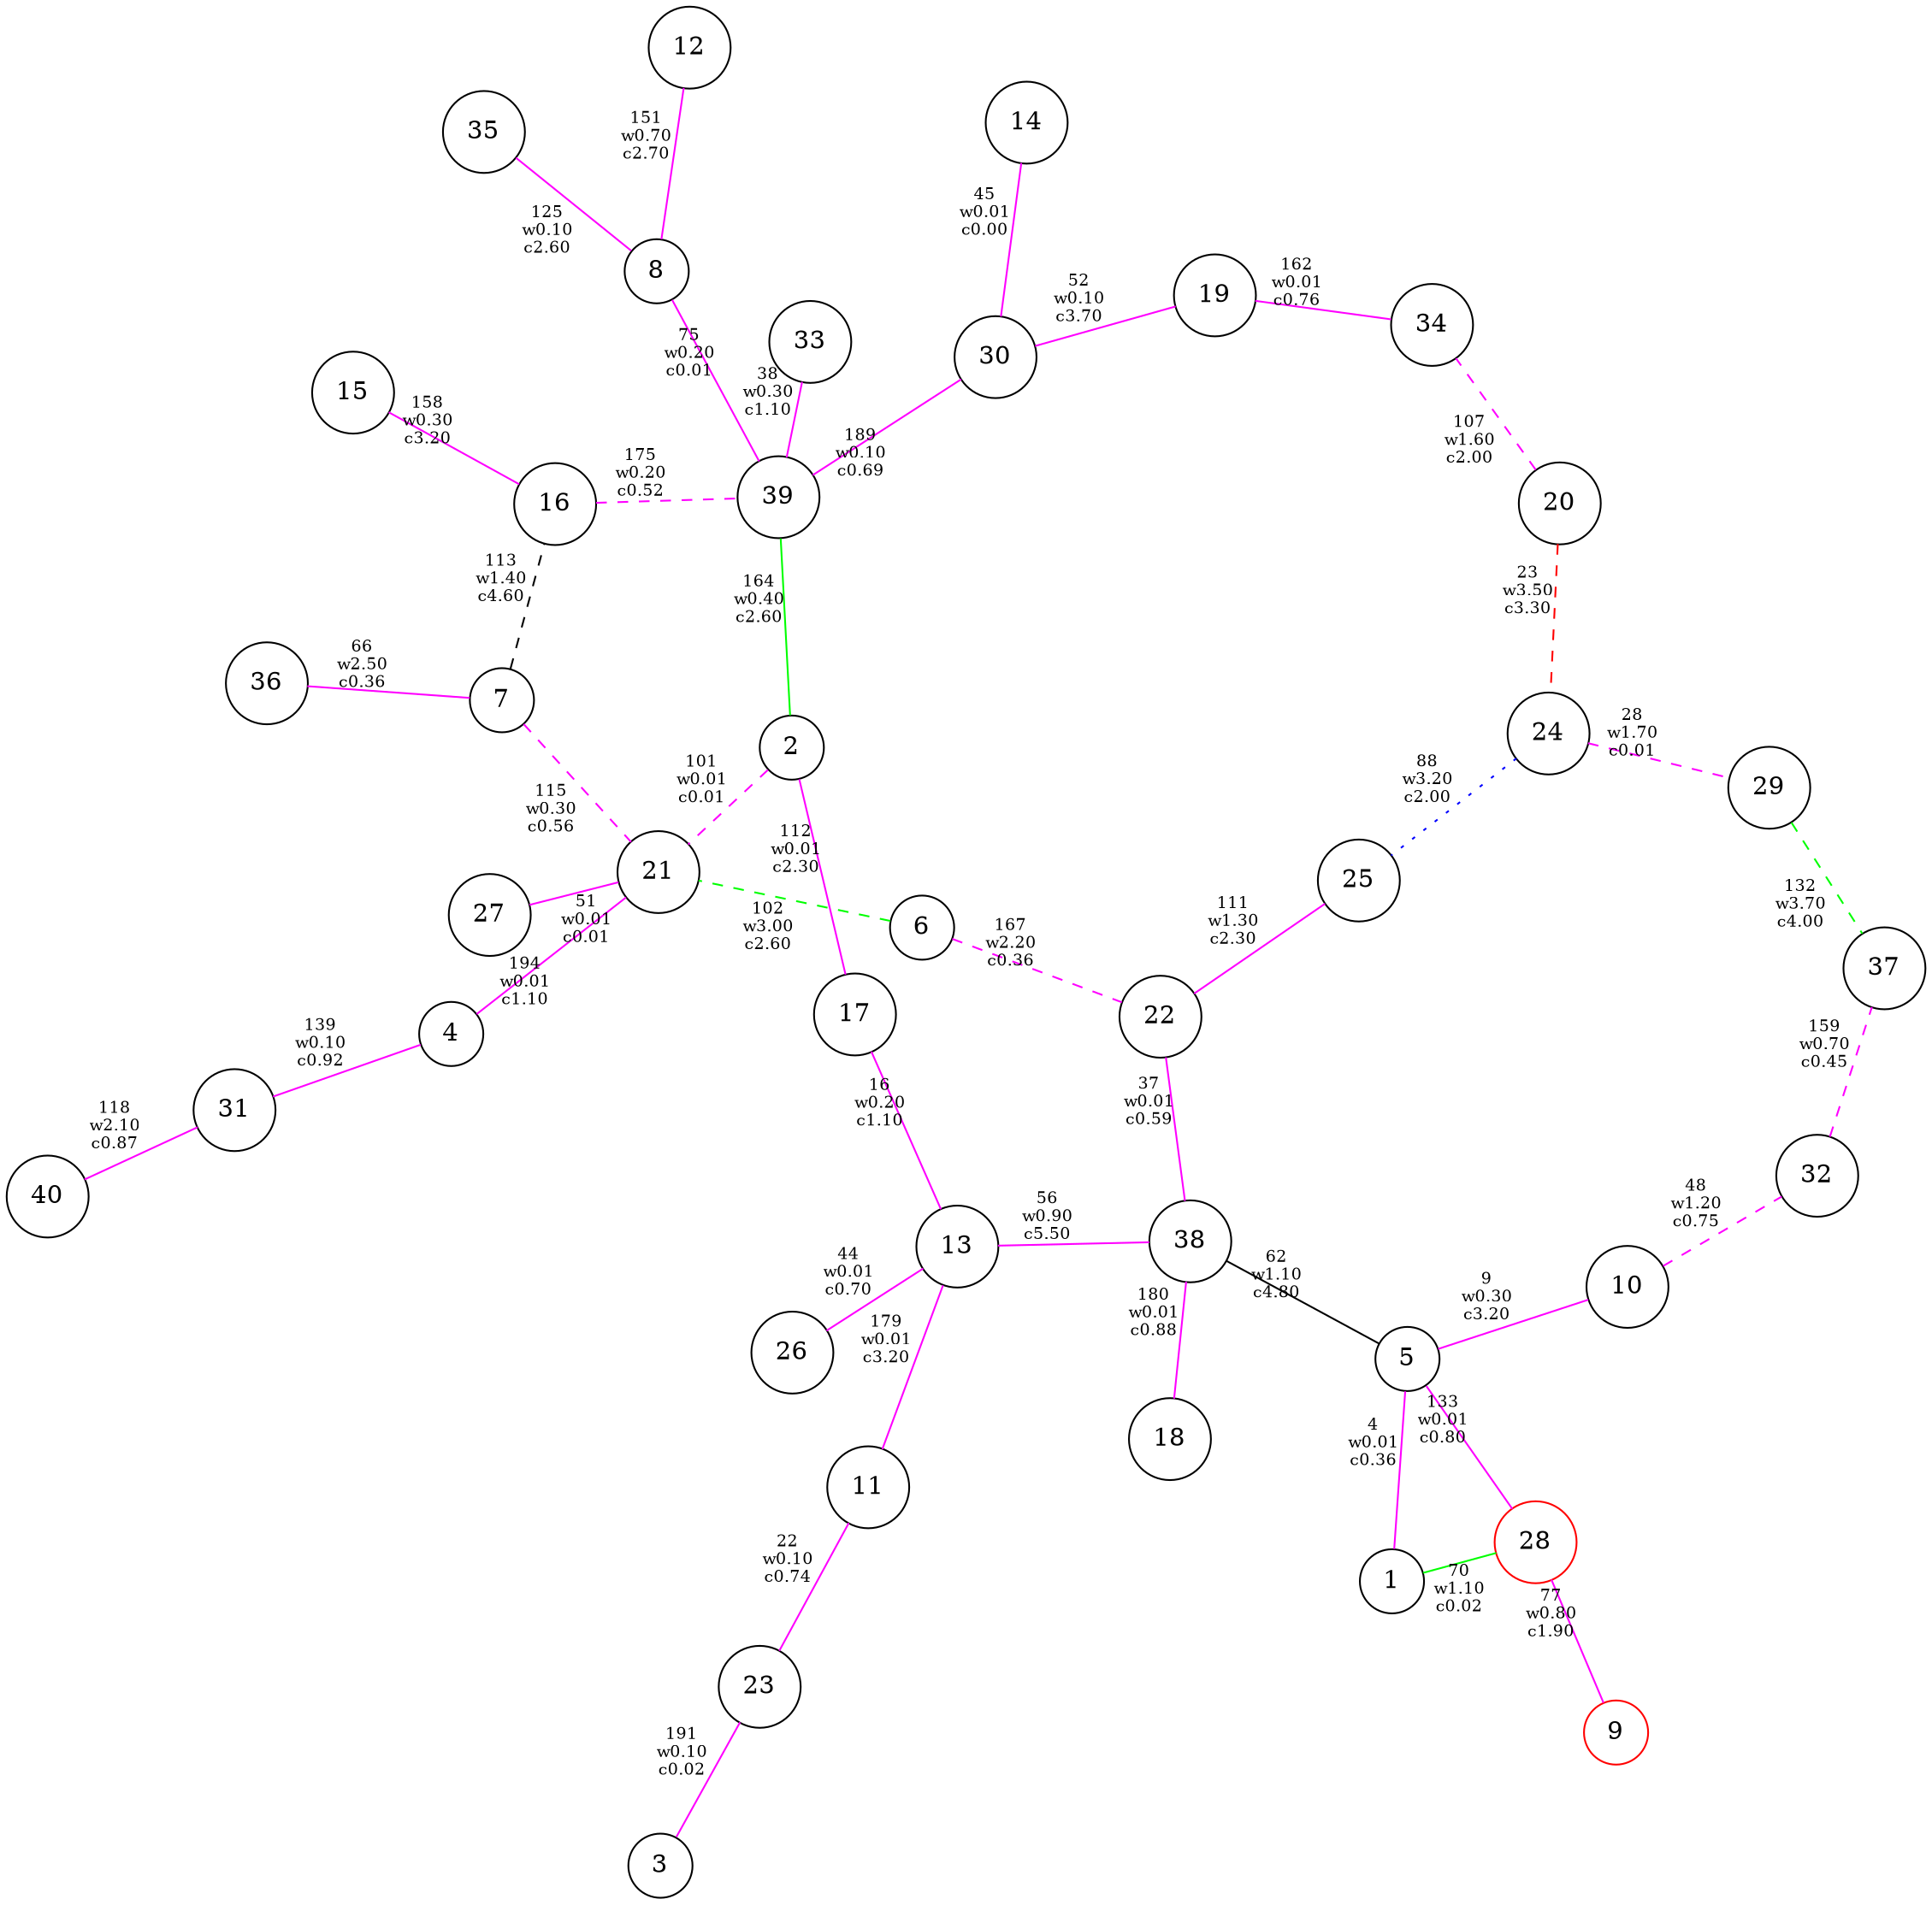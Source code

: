 strict graph {
	graph [layout=neato,overlap=scale,mode=KK,Damping=.95];
	node [label="\N"];
	graph [bb="0,0,783.91,901.2"];
1 [ label = "1", shape=circle , color = "black" ];
2 [ label = "2", shape=circle , color = "black" ];
3 [ label = "3", shape=circle , color = "black" ];
4 [ label = "4", shape=circle , color = "black" ];
5 [ label = "5", shape=circle , color = "black" ];
6 [ label = "6", shape=circle , color = "black" ];
7 [ label = "7", shape=circle , color = "black" ];
8 [ label = "8", shape=circle , color = "black" ];
9 [ label = "9", shape=circle , color = "#ff0000" ];
10 [ label = "10", shape=circle , color = "black" ];
11 [ label = "11", shape=circle , color = "black" ];
12 [ label = "12", shape=circle , color = "black" ];
13 [ label = "13", shape=circle , color = "black" ];
14 [ label = "14", shape=circle , color = "black" ];
15 [ label = "15", shape=circle , color = "black" ];
16 [ label = "16", shape=circle , color = "black" ];
17 [ label = "17", shape=circle , color = "black" ];
18 [ label = "18", shape=circle , color = "black" ];
19 [ label = "19", shape=circle , color = "black" ];
20 [ label = "20", shape=circle , color = "black" ];
21 [ label = "21", shape=circle , color = "black" ];
22 [ label = "22", shape=circle , color = "black" ];
23 [ label = "23", shape=circle , color = "black" ];
24 [ label = "24", shape=circle , color = "black" ];
25 [ label = "25", shape=circle , color = "black" ];
26 [ label = "26", shape=circle , color = "black" ];
27 [ label = "27", shape=circle , color = "black" ];
28 [ label = "28", shape=circle , color = "#ff0000" ];
29 [ label = "29", shape=circle , color = "black" ];
30 [ label = "30", shape=circle , color = "black" ];
31 [ label = "31", shape=circle , color = "black" ];
32 [ label = "32", shape=circle , color = "black" ];
33 [ label = "33", shape=circle , color = "black" ];
34 [ label = "34", shape=circle , color = "black" ];
35 [ label = "35", shape=circle , color = "black" ];
36 [ label = "36", shape=circle , color = "black" ];
37 [ label = "37", shape=circle , color = "black" ];
38 [ label = "38", shape=circle , color = "black" ];
39 [ label = "39", shape=circle , color = "black" ];
40 [ label = "40", shape=circle , color = "black" ];
5 -- 38 [ label = "62\nw1.10\nc4.80", fontsize=9, color="black" , style=solid ];
7 -- 16 [ label = "113\nw1.40\nc4.60", fontsize=9, color="black" , style=dashed ];
24 -- 25 [ label = "88\nw3.20\nc2.00", fontsize=9, color="#0000ff" , style=dotted ];
1 -- 5 [ label = "4\nw0.01\nc0.36", fontsize=9, color="#ff00ff" , style=solid ];
5 -- 10 [ label = "9\nw0.30\nc3.20", fontsize=9, color="#ff00ff" , style=solid ];
13 -- 17 [ label = "16\nw0.20\nc1.10", fontsize=9, color="#ff00ff" , style=solid ];
11 -- 23 [ label = "22\nw0.10\nc0.74", fontsize=9, color="#ff00ff" , style=solid ];
22 -- 38 [ label = "37\nw0.01\nc0.59", fontsize=9, color="#ff00ff" , style=solid ];
33 -- 39 [ label = "38\nw0.30\nc1.10", fontsize=9, color="#ff00ff" , style=solid ];
13 -- 26 [ label = "44\nw0.01\nc0.70", fontsize=9, color="#ff00ff" , style=solid ];
14 -- 30 [ label = "45\nw0.01\nc0.00", fontsize=9, color="#ff00ff" , style=solid ];
21 -- 27 [ label = "51\nw0.01\nc0.01", fontsize=9, color="#ff00ff" , style=solid ];
19 -- 30 [ label = "52\nw0.10\nc3.70", fontsize=9, color="#ff00ff" , style=solid ];
13 -- 38 [ label = "56\nw0.90\nc5.50", fontsize=9, color="#ff00ff" , style=solid ];
7 -- 36 [ label = "66\nw2.50\nc0.36", fontsize=9, color="#ff00ff" , style=solid ];
1 -- 28 [ label = "70\nw1.10\nc0.02", fontsize=9, color="#00ff00" , style=solid ];
8 -- 39 [ label = "75\nw0.20\nc0.01", fontsize=9, color="#ff00ff" , style=solid ];
9 -- 28 [ label = "77\nw0.80\nc1.90", fontsize=9, color="#ff00ff" , style=solid ];
22 -- 25 [ label = "111\nw1.30\nc2.30", fontsize=9, color="#ff00ff" , style=solid ];
2 -- 17 [ label = "112\nw0.01\nc2.30", fontsize=9, color="#ff00ff" , style=solid ];
31 -- 40 [ label = "118\nw2.10\nc0.87", fontsize=9, color="#ff00ff" , style=solid ];
8 -- 35 [ label = "125\nw0.10\nc2.60", fontsize=9, color="#ff00ff" , style=solid ];
5 -- 28 [ label = "133\nw0.01\nc0.80", fontsize=9, color="#ff00ff" , style=solid ];
4 -- 31 [ label = "139\nw0.10\nc0.92", fontsize=9, color="#ff00ff" , style=solid ];
8 -- 12 [ label = "151\nw0.70\nc2.70", fontsize=9, color="#ff00ff" , style=solid ];
15 -- 16 [ label = "158\nw0.30\nc3.20", fontsize=9, color="#ff00ff" , style=solid ];
19 -- 34 [ label = "162\nw0.01\nc0.76", fontsize=9, color="#ff00ff" , style=solid ];
2 -- 39 [ label = "164\nw0.40\nc2.60", fontsize=9, color="#00ff00" , style=solid ];
11 -- 13 [ label = "179\nw0.01\nc3.20", fontsize=9, color="#ff00ff" , style=solid ];
18 -- 38 [ label = "180\nw0.01\nc0.88", fontsize=9, color="#ff00ff" , style=solid ];
30 -- 39 [ label = "189\nw0.10\nc0.69", fontsize=9, color="#ff00ff" , style=solid ];
3 -- 23 [ label = "191\nw0.10\nc0.02", fontsize=9, color="#ff00ff" , style=solid ];
4 -- 21 [ label = "194\nw0.01\nc1.10", fontsize=9, color="#ff00ff" , style=solid ];
29 -- 37 [ label = "132\nw3.70\nc4.00", fontsize=9, color="#00ff00" , style=dashed ];
20 -- 24 [ label = "23\nw3.50\nc3.30", fontsize=9, color="#ff0000" , style=dashed ];
6 -- 21 [ label = "102\nw3.00\nc2.60", fontsize=9, color="#00ff00" , style=dashed ];
6 -- 22 [ label = "167\nw2.20\nc0.36", fontsize=9, color="#ff00ff" , style=dashed ];
24 -- 29 [ label = "28\nw1.70\nc0.01", fontsize=9, color="#ff00ff" , style=dashed ];
20 -- 34 [ label = "107\nw1.60\nc2.00", fontsize=9, color="#ff00ff" , style=dashed ];
10 -- 32 [ label = "48\nw1.20\nc0.75", fontsize=9, color="#ff00ff" , style=dashed ];
32 -- 37 [ label = "159\nw0.70\nc0.45", fontsize=9, color="#ff00ff" , style=dashed ];
7 -- 21 [ label = "115\nw0.30\nc0.56", fontsize=9, color="#ff00ff" , style=dashed ];
16 -- 39 [ label = "175\nw0.20\nc0.52", fontsize=9, color="#ff00ff" , style=dashed ];
2 -- 21 [ label = "101\nw0.01\nc0.01", fontsize=9, color="#ff00ff" , style=dashed ];
}

